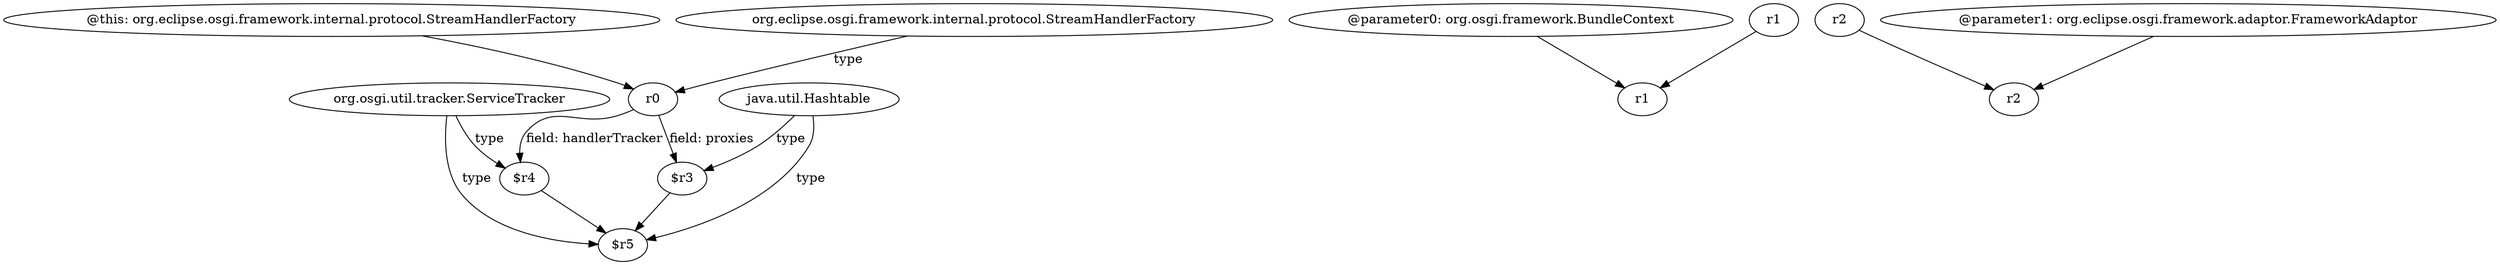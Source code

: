 digraph g {
0[label="org.osgi.util.tracker.ServiceTracker"]
1[label="$r4"]
0->1[label="type"]
2[label="@this: org.eclipse.osgi.framework.internal.protocol.StreamHandlerFactory"]
3[label="r0"]
2->3[label=""]
4[label="$r3"]
5[label="$r5"]
4->5[label=""]
3->1[label="field: handlerTracker"]
6[label="@parameter0: org.osgi.framework.BundleContext"]
7[label="r1"]
6->7[label=""]
8[label="org.eclipse.osgi.framework.internal.protocol.StreamHandlerFactory"]
8->3[label="type"]
9[label="java.util.Hashtable"]
9->5[label="type"]
10[label="r1"]
10->7[label=""]
11[label="r2"]
12[label="r2"]
11->12[label=""]
1->5[label=""]
0->5[label="type"]
13[label="@parameter1: org.eclipse.osgi.framework.adaptor.FrameworkAdaptor"]
13->12[label=""]
3->4[label="field: proxies"]
9->4[label="type"]
}